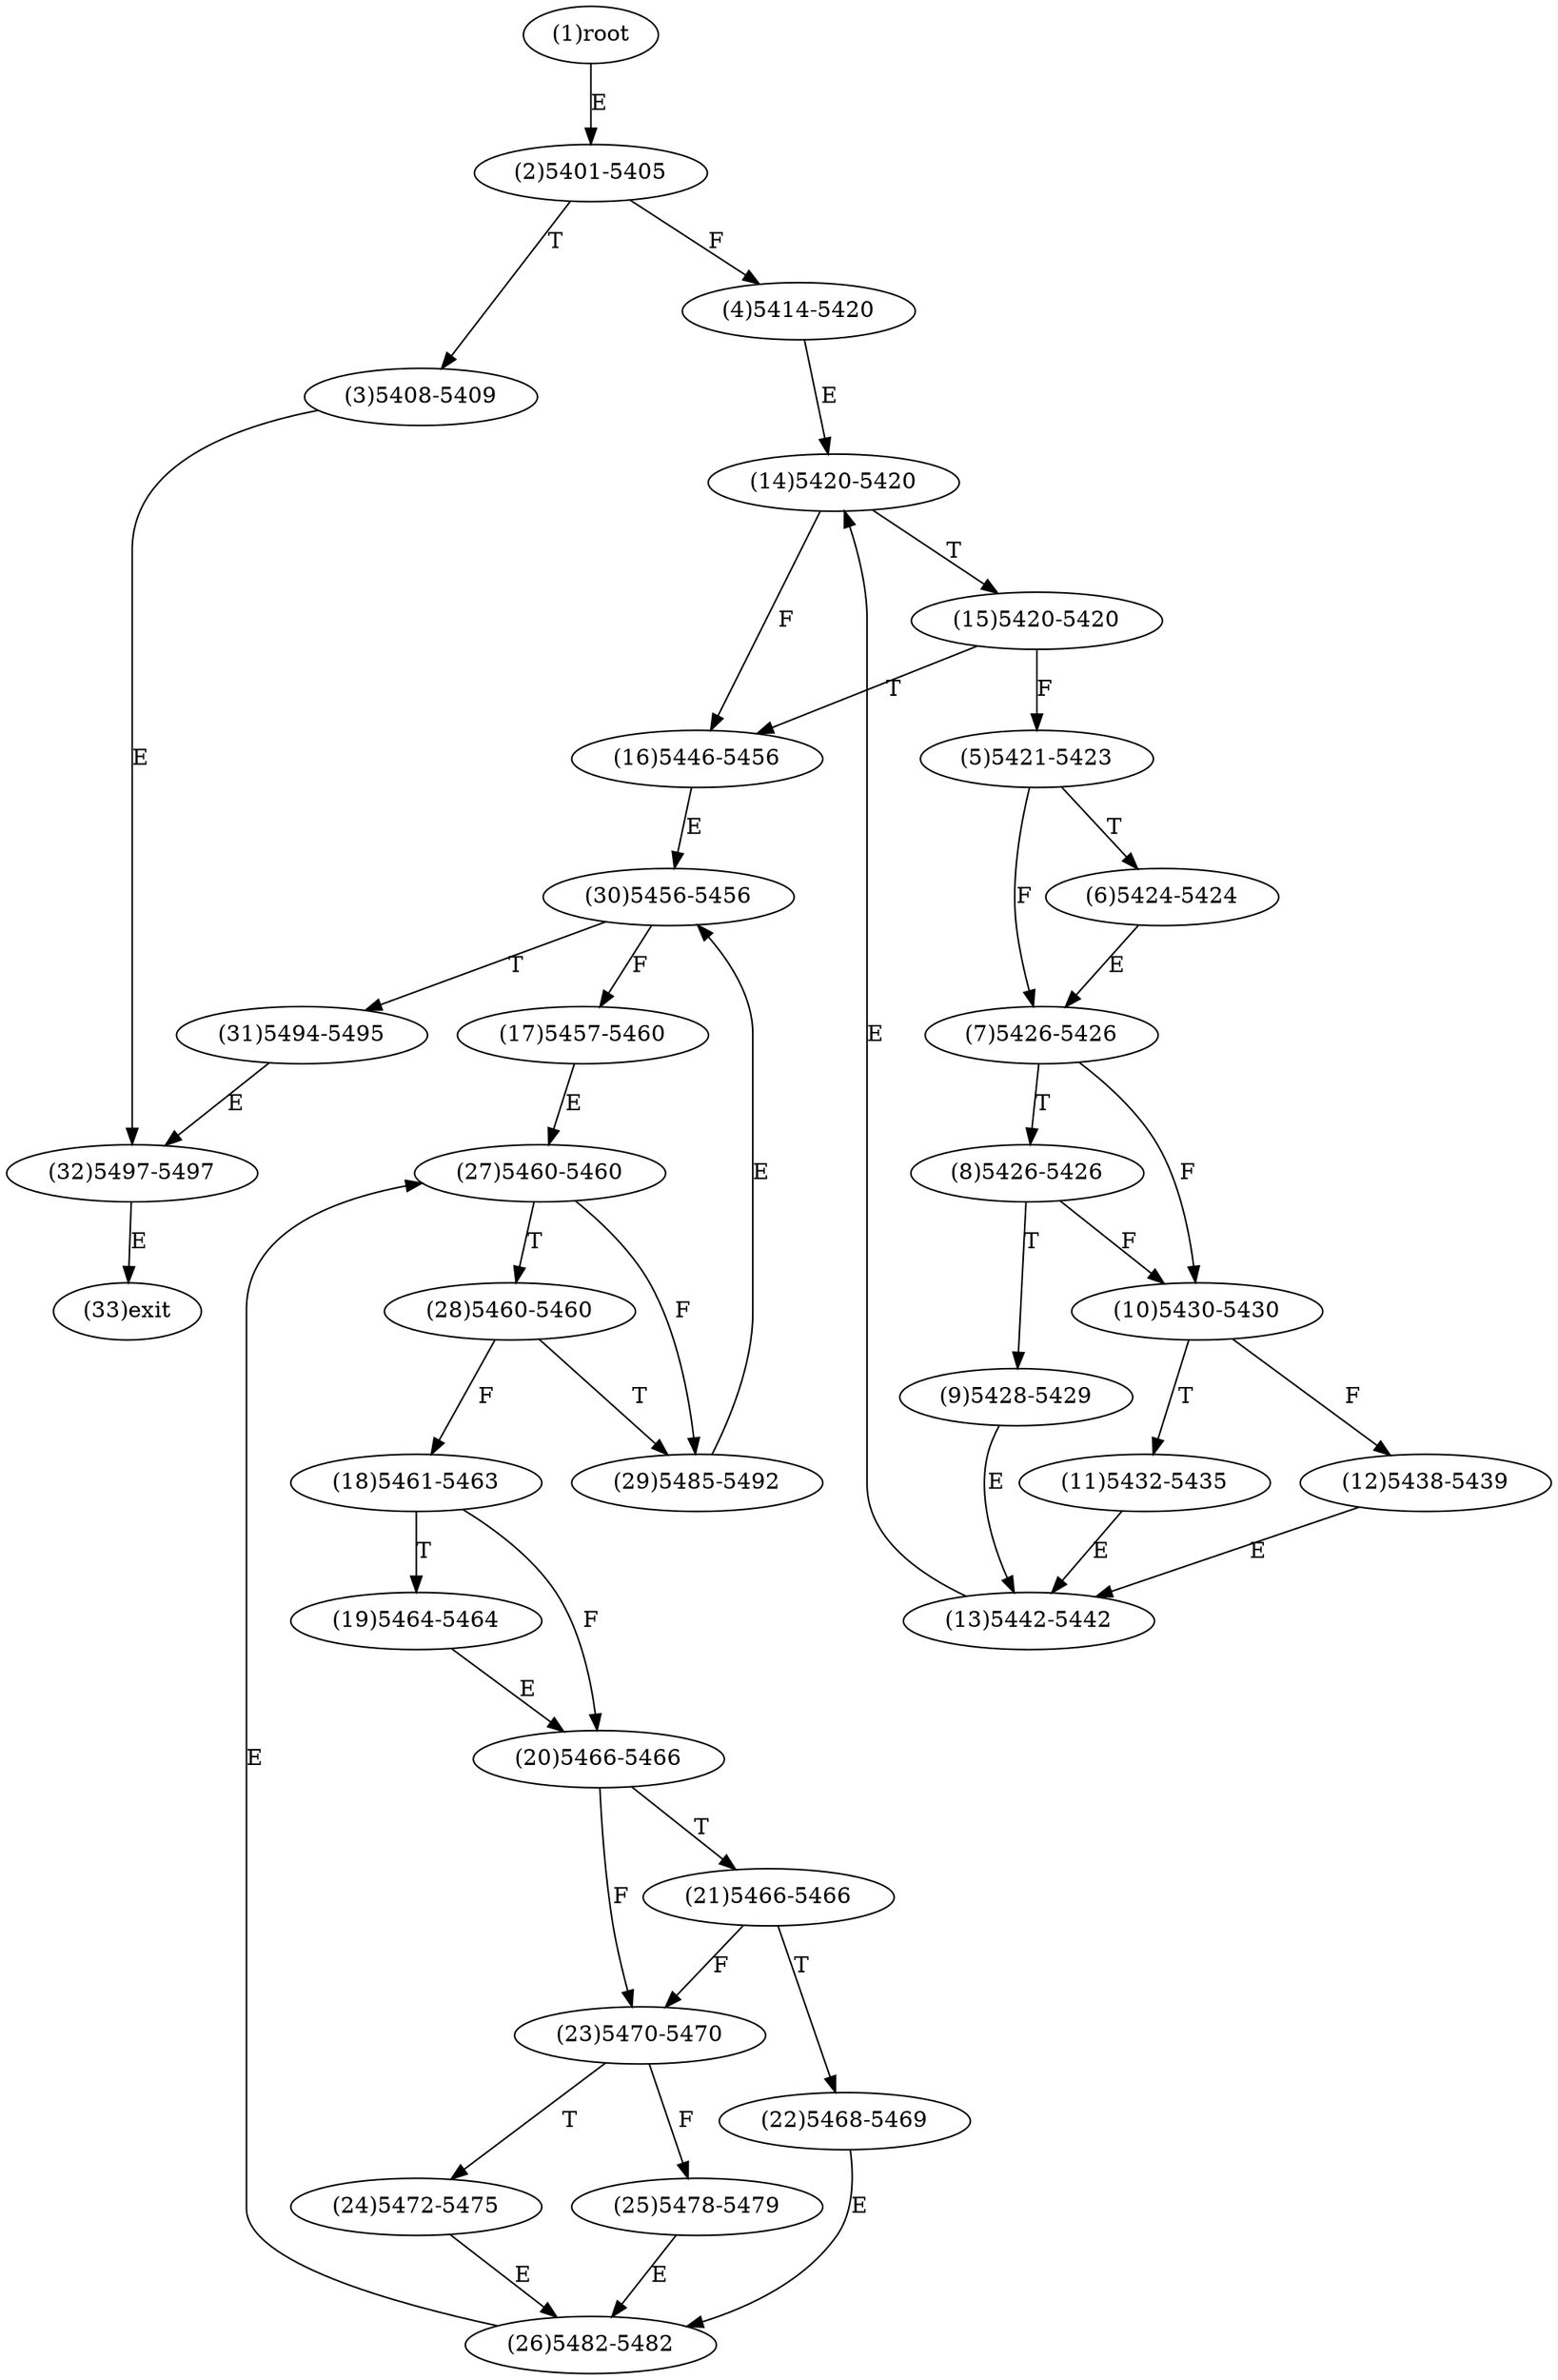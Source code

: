 digraph "" { 
1[ label="(1)root"];
2[ label="(2)5401-5405"];
3[ label="(3)5408-5409"];
4[ label="(4)5414-5420"];
5[ label="(5)5421-5423"];
6[ label="(6)5424-5424"];
7[ label="(7)5426-5426"];
8[ label="(8)5426-5426"];
9[ label="(9)5428-5429"];
10[ label="(10)5430-5430"];
11[ label="(11)5432-5435"];
12[ label="(12)5438-5439"];
13[ label="(13)5442-5442"];
14[ label="(14)5420-5420"];
15[ label="(15)5420-5420"];
17[ label="(17)5457-5460"];
16[ label="(16)5446-5456"];
19[ label="(19)5464-5464"];
18[ label="(18)5461-5463"];
21[ label="(21)5466-5466"];
20[ label="(20)5466-5466"];
23[ label="(23)5470-5470"];
22[ label="(22)5468-5469"];
25[ label="(25)5478-5479"];
24[ label="(24)5472-5475"];
27[ label="(27)5460-5460"];
26[ label="(26)5482-5482"];
29[ label="(29)5485-5492"];
28[ label="(28)5460-5460"];
31[ label="(31)5494-5495"];
30[ label="(30)5456-5456"];
32[ label="(32)5497-5497"];
33[ label="(33)exit"];
1->2[ label="E"];
2->4[ label="F"];
2->3[ label="T"];
3->32[ label="E"];
4->14[ label="E"];
5->7[ label="F"];
5->6[ label="T"];
6->7[ label="E"];
7->10[ label="F"];
7->8[ label="T"];
8->10[ label="F"];
8->9[ label="T"];
9->13[ label="E"];
10->12[ label="F"];
10->11[ label="T"];
11->13[ label="E"];
12->13[ label="E"];
13->14[ label="E"];
14->16[ label="F"];
14->15[ label="T"];
15->5[ label="F"];
15->16[ label="T"];
16->30[ label="E"];
17->27[ label="E"];
18->20[ label="F"];
18->19[ label="T"];
19->20[ label="E"];
20->23[ label="F"];
20->21[ label="T"];
21->23[ label="F"];
21->22[ label="T"];
22->26[ label="E"];
23->25[ label="F"];
23->24[ label="T"];
24->26[ label="E"];
25->26[ label="E"];
26->27[ label="E"];
27->29[ label="F"];
27->28[ label="T"];
28->18[ label="F"];
28->29[ label="T"];
29->30[ label="E"];
30->17[ label="F"];
30->31[ label="T"];
31->32[ label="E"];
32->33[ label="E"];
}